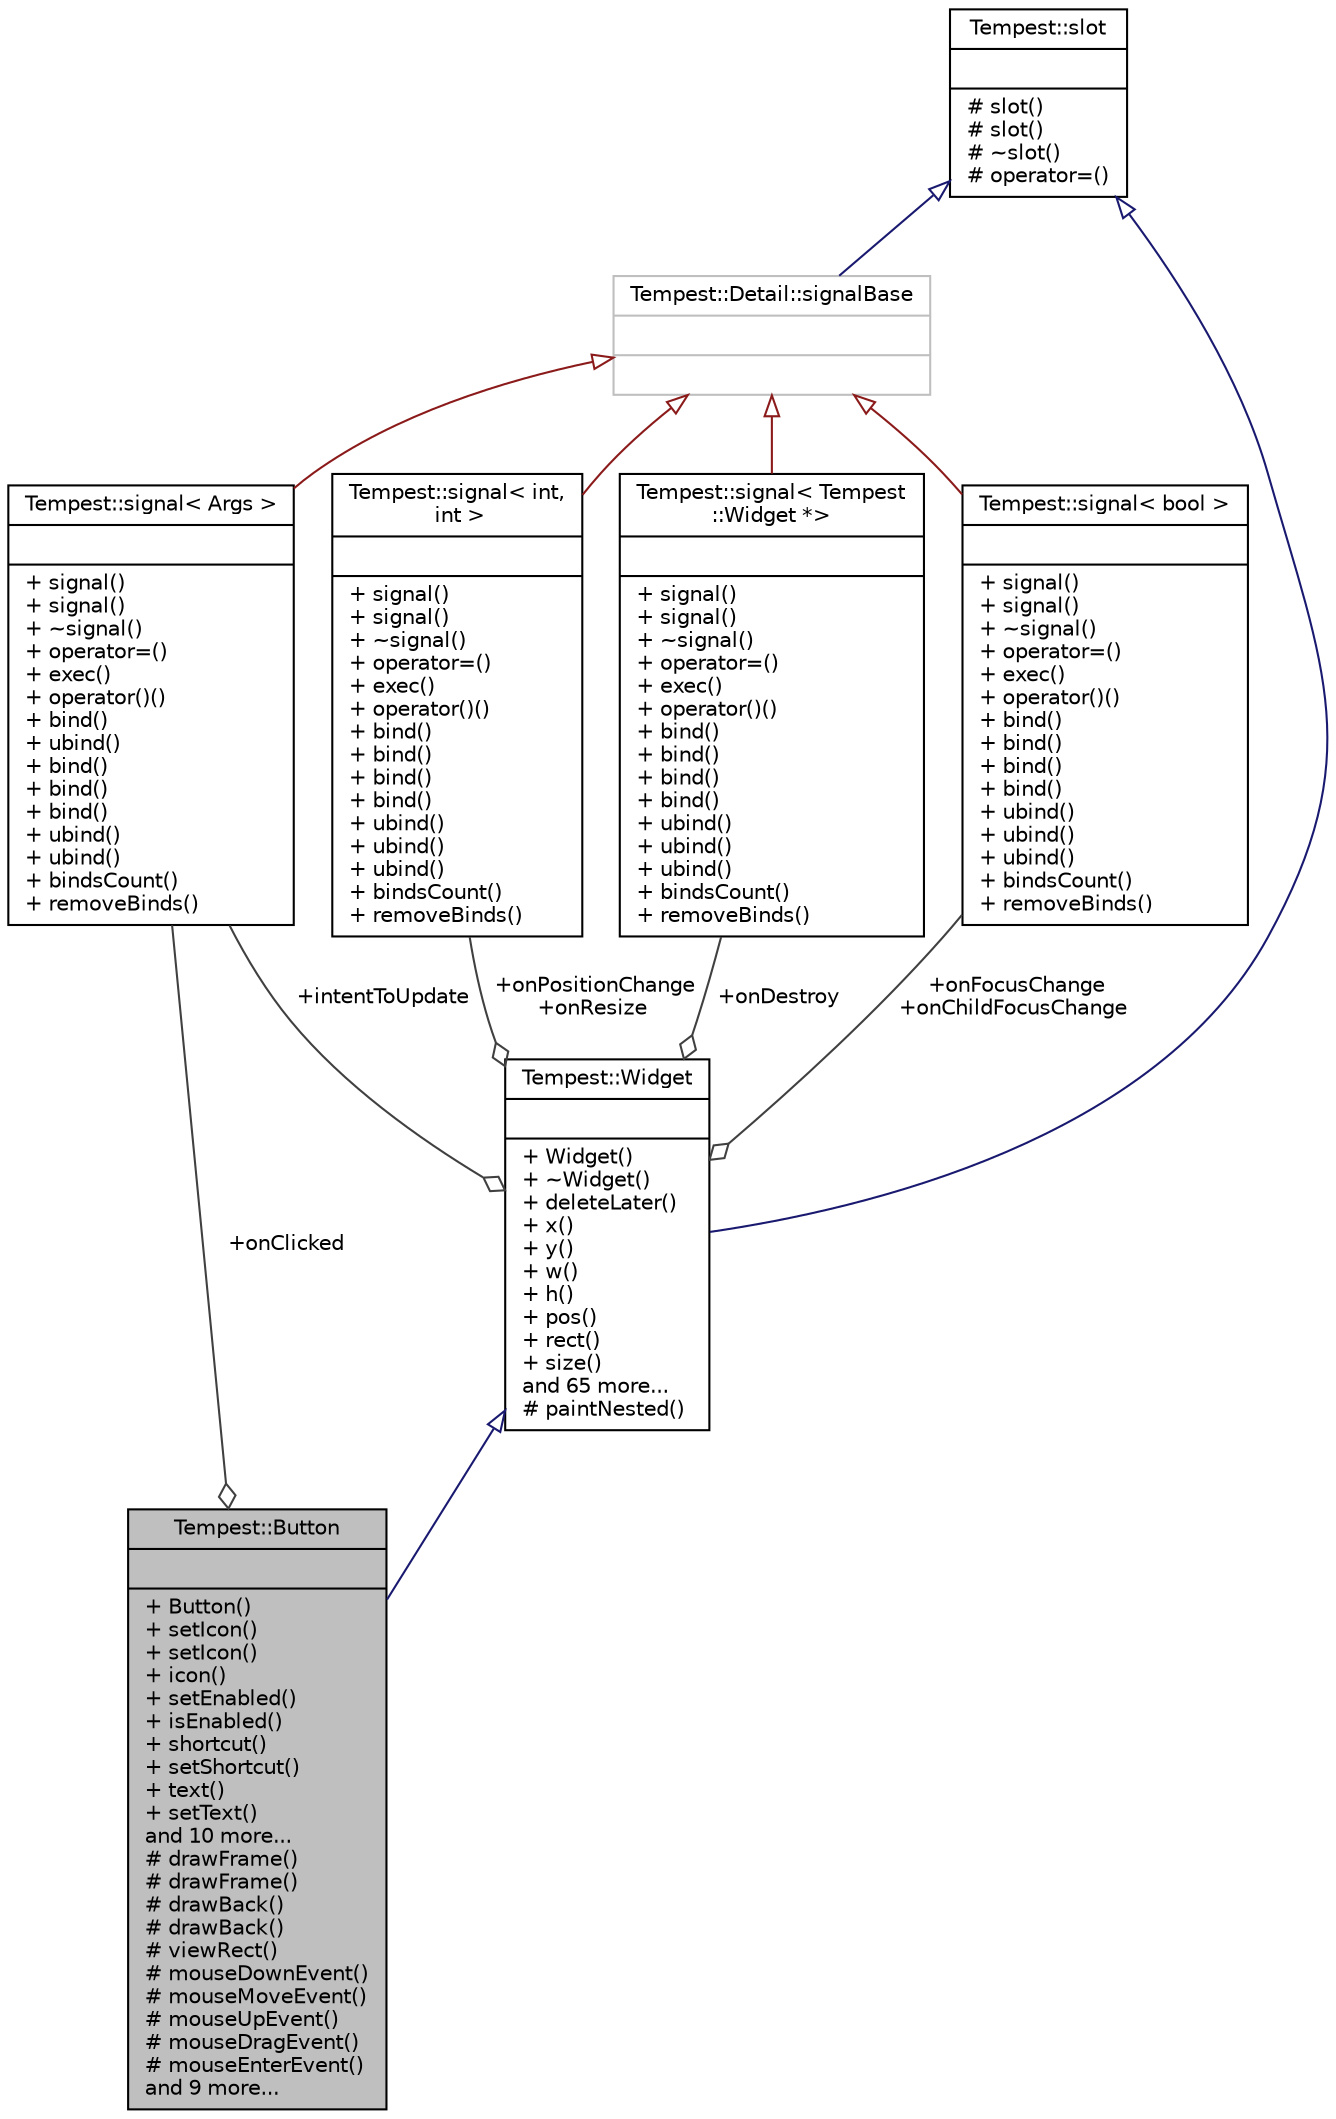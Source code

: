 digraph "Tempest::Button"
{
  edge [fontname="Helvetica",fontsize="10",labelfontname="Helvetica",labelfontsize="10"];
  node [fontname="Helvetica",fontsize="10",shape=record];
  Node7 [label="{Tempest::Button\n||+ Button()\l+ setIcon()\l+ setIcon()\l+ icon()\l+ setEnabled()\l+ isEnabled()\l+ shortcut()\l+ setShortcut()\l+ text()\l+ setText()\land 10 more...\l# drawFrame()\l# drawFrame()\l# drawBack()\l# drawBack()\l# viewRect()\l# mouseDownEvent()\l# mouseMoveEvent()\l# mouseUpEvent()\l# mouseDragEvent()\l# mouseEnterEvent()\land 9 more...\l}",height=0.2,width=0.4,color="black", fillcolor="grey75", style="filled", fontcolor="black"];
  Node8 -> Node7 [dir="back",color="midnightblue",fontsize="10",style="solid",arrowtail="onormal",fontname="Helvetica"];
  Node8 [label="{Tempest::Widget\n||+ Widget()\l+ ~Widget()\l+ deleteLater()\l+ x()\l+ y()\l+ w()\l+ h()\l+ pos()\l+ rect()\l+ size()\land 65 more...\l# paintNested()\l}",height=0.2,width=0.4,color="black", fillcolor="white", style="filled",URL="$class_tempest_1_1_widget.html"];
  Node9 -> Node8 [dir="back",color="midnightblue",fontsize="10",style="solid",arrowtail="onormal",fontname="Helvetica"];
  Node9 [label="{Tempest::slot\n||# slot()\l# slot()\l# ~slot()\l# operator=()\l}",height=0.2,width=0.4,color="black", fillcolor="white", style="filled",URL="$class_tempest_1_1slot.html"];
  Node10 -> Node8 [color="grey25",fontsize="10",style="solid",label=" +onFocusChange\n+onChildFocusChange" ,arrowhead="odiamond",fontname="Helvetica"];
  Node10 [label="{Tempest::signal\< bool \>\n||+ signal()\l+ signal()\l+ ~signal()\l+ operator=()\l+ exec()\l+ operator()()\l+ bind()\l+ bind()\l+ bind()\l+ bind()\l+ ubind()\l+ ubind()\l+ ubind()\l+ bindsCount()\l+ removeBinds()\l}",height=0.2,width=0.4,color="black", fillcolor="white", style="filled",URL="$class_tempest_1_1signal.html"];
  Node11 -> Node10 [dir="back",color="firebrick4",fontsize="10",style="solid",arrowtail="onormal",fontname="Helvetica"];
  Node11 [label="{Tempest::Detail::signalBase\n||}",height=0.2,width=0.4,color="grey75", fillcolor="white", style="filled"];
  Node9 -> Node11 [dir="back",color="midnightblue",fontsize="10",style="solid",arrowtail="onormal",fontname="Helvetica"];
  Node12 -> Node8 [color="grey25",fontsize="10",style="solid",label=" +intentToUpdate" ,arrowhead="odiamond",fontname="Helvetica"];
  Node12 [label="{Tempest::signal\< Args \>\n||+ signal()\l+ signal()\l+ ~signal()\l+ operator=()\l+ exec()\l+ operator()()\l+ bind()\l+ ubind()\l+ bind()\l+ bind()\l+ bind()\l+ ubind()\l+ ubind()\l+ bindsCount()\l+ removeBinds()\l}",height=0.2,width=0.4,color="black", fillcolor="white", style="filled",URL="$class_tempest_1_1signal.html",tooltip="signal class, for signals and slots system. "];
  Node11 -> Node12 [dir="back",color="firebrick4",fontsize="10",style="solid",arrowtail="onormal",fontname="Helvetica"];
  Node13 -> Node8 [color="grey25",fontsize="10",style="solid",label=" +onPositionChange\n+onResize" ,arrowhead="odiamond",fontname="Helvetica"];
  Node13 [label="{Tempest::signal\< int,\l int \>\n||+ signal()\l+ signal()\l+ ~signal()\l+ operator=()\l+ exec()\l+ operator()()\l+ bind()\l+ bind()\l+ bind()\l+ bind()\l+ ubind()\l+ ubind()\l+ ubind()\l+ bindsCount()\l+ removeBinds()\l}",height=0.2,width=0.4,color="black", fillcolor="white", style="filled",URL="$class_tempest_1_1signal.html"];
  Node11 -> Node13 [dir="back",color="firebrick4",fontsize="10",style="solid",arrowtail="onormal",fontname="Helvetica"];
  Node14 -> Node8 [color="grey25",fontsize="10",style="solid",label=" +onDestroy" ,arrowhead="odiamond",fontname="Helvetica"];
  Node14 [label="{Tempest::signal\< Tempest\l::Widget *\>\n||+ signal()\l+ signal()\l+ ~signal()\l+ operator=()\l+ exec()\l+ operator()()\l+ bind()\l+ bind()\l+ bind()\l+ bind()\l+ ubind()\l+ ubind()\l+ ubind()\l+ bindsCount()\l+ removeBinds()\l}",height=0.2,width=0.4,color="black", fillcolor="white", style="filled",URL="$class_tempest_1_1signal.html"];
  Node11 -> Node14 [dir="back",color="firebrick4",fontsize="10",style="solid",arrowtail="onormal",fontname="Helvetica"];
  Node12 -> Node7 [color="grey25",fontsize="10",style="solid",label=" +onClicked" ,arrowhead="odiamond",fontname="Helvetica"];
}
